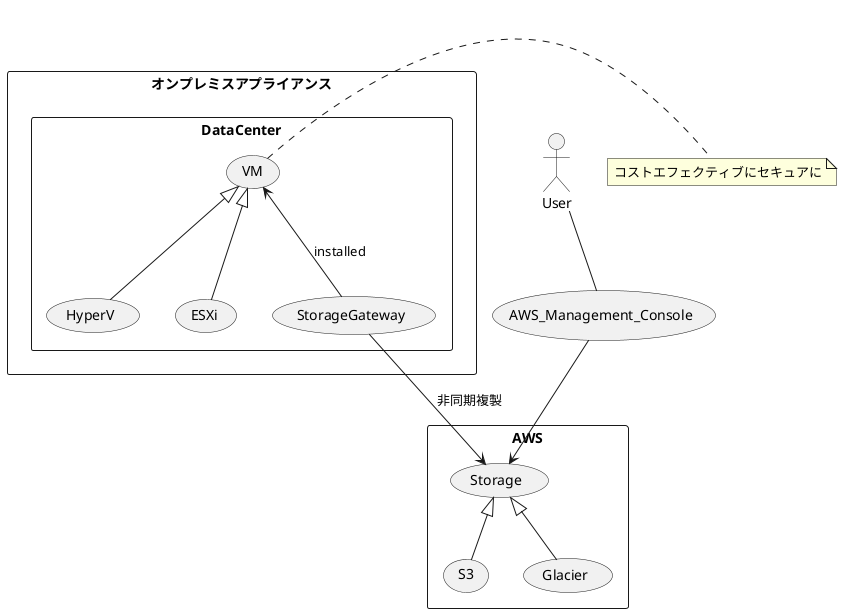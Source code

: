 @startuml


actor User
usecase AWS_Management_Console
User -- AWS_Management_Console

rectangle オンプレミスアプライアンス {
  rectangle DataCenter {
    usecase HyperV
    usecase ESXi
    usecase StorageGateway
    usecase VM

    VM <|-- HyperV
    VM <|-- ESXi
  }

}



VM <-- StorageGateway:installed
note right:コストエフェクティブにセキュアに



rectangle AWS {
  usecase Storage
  usecase S3
  usecase Glacier
  Storage <|-- S3
  Storage <|-- Glacier
  AWS_Management_Console --> Storage
}
  StorageGateway --> Storage:非同期複製
@enduml
